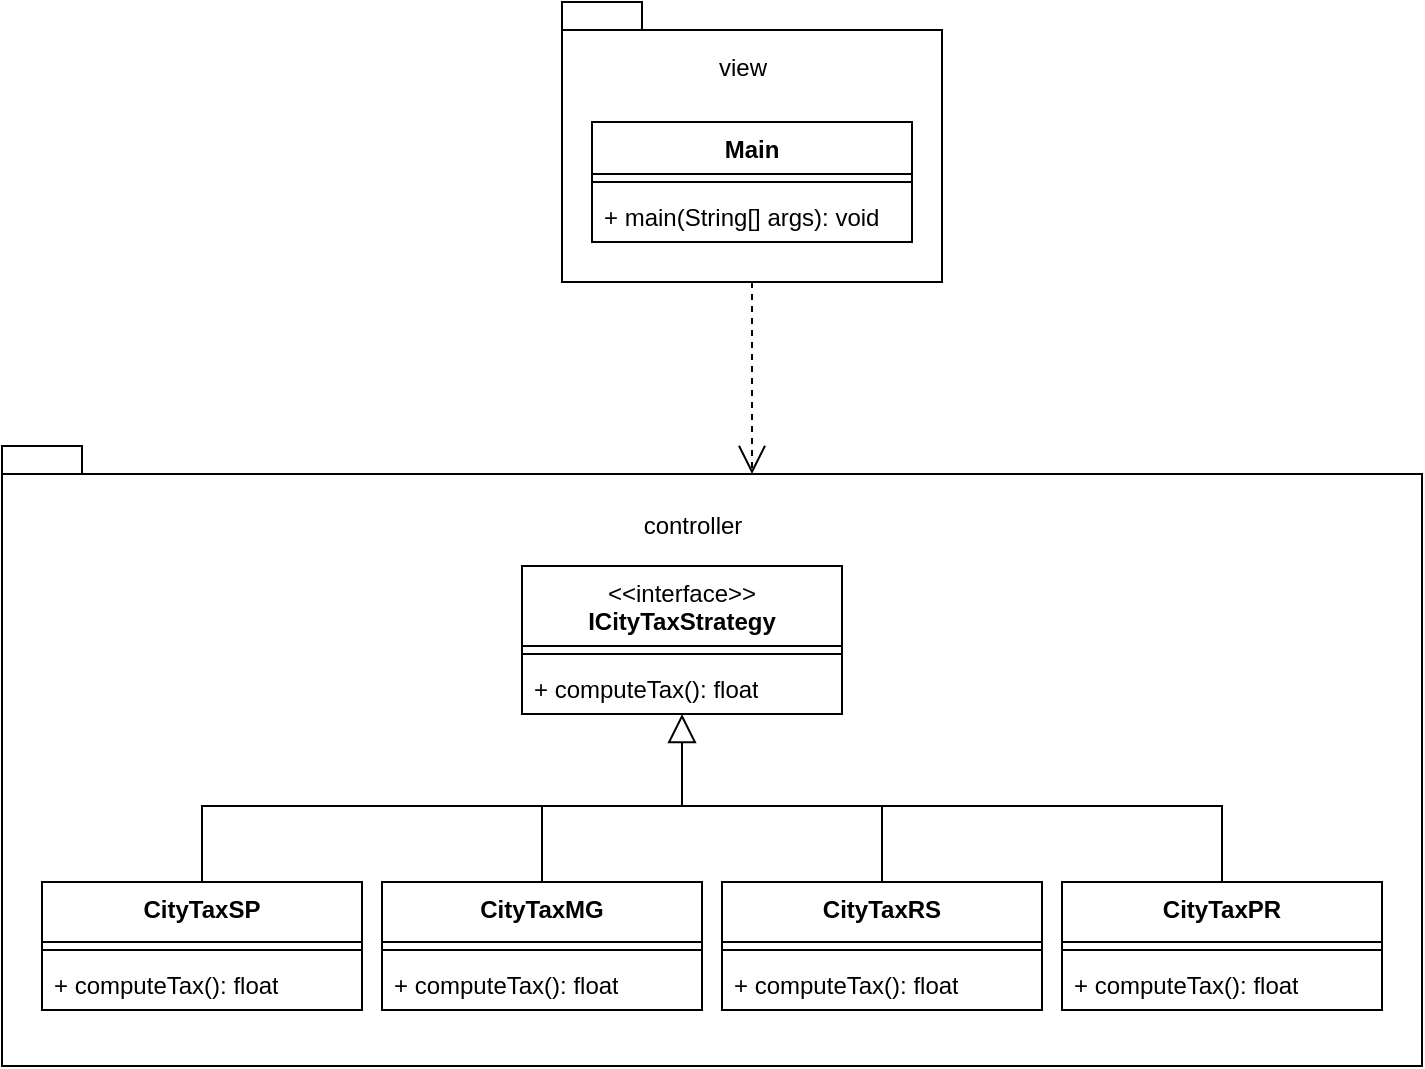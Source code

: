 <mxfile version="24.2.1" type="device">
  <diagram name="Page-1" id="slCJnUGoWZBfBw4I-urk">
    <mxGraphModel dx="1434" dy="792" grid="1" gridSize="10" guides="1" tooltips="1" connect="1" arrows="1" fold="1" page="1" pageScale="1" pageWidth="850" pageHeight="1100" math="0" shadow="0">
      <root>
        <mxCell id="0" />
        <mxCell id="1" parent="0" />
        <mxCell id="-xNVq-q2ajaYeCWqUD0N-1" value="" style="shape=folder;fontStyle=1;spacingTop=10;tabWidth=40;tabHeight=14;tabPosition=left;html=1;whiteSpace=wrap;" vertex="1" parent="1">
          <mxGeometry x="50" y="300" width="710" height="310" as="geometry" />
        </mxCell>
        <mxCell id="-xNVq-q2ajaYeCWqUD0N-2" value="controller" style="text;align=center;fontStyle=0;verticalAlign=middle;spacingLeft=3;spacingRight=3;strokeColor=none;rotatable=0;points=[[0,0.5],[1,0.5]];portConstraint=eastwest;html=1;" vertex="1" parent="1">
          <mxGeometry x="355" y="327" width="80" height="26" as="geometry" />
        </mxCell>
        <mxCell id="-xNVq-q2ajaYeCWqUD0N-3" value="&lt;div&gt;&lt;span style=&quot;font-weight: normal;&quot;&gt;&amp;lt;&amp;lt;interface&amp;gt;&amp;gt;&lt;/span&gt;&lt;br&gt;&lt;/div&gt;&lt;div&gt;ICityTaxStrategy&lt;/div&gt;" style="swimlane;fontStyle=1;align=center;verticalAlign=top;childLayout=stackLayout;horizontal=1;startSize=40;horizontalStack=0;resizeParent=1;resizeParentMax=0;resizeLast=0;collapsible=1;marginBottom=0;whiteSpace=wrap;html=1;" vertex="1" parent="1">
          <mxGeometry x="310" y="360" width="160" height="74" as="geometry" />
        </mxCell>
        <mxCell id="-xNVq-q2ajaYeCWqUD0N-5" value="" style="line;strokeWidth=1;fillColor=none;align=left;verticalAlign=middle;spacingTop=-1;spacingLeft=3;spacingRight=3;rotatable=0;labelPosition=right;points=[];portConstraint=eastwest;strokeColor=inherit;" vertex="1" parent="-xNVq-q2ajaYeCWqUD0N-3">
          <mxGeometry y="40" width="160" height="8" as="geometry" />
        </mxCell>
        <mxCell id="-xNVq-q2ajaYeCWqUD0N-6" value="+ computeTax(): float" style="text;strokeColor=none;fillColor=none;align=left;verticalAlign=top;spacingLeft=4;spacingRight=4;overflow=hidden;rotatable=0;points=[[0,0.5],[1,0.5]];portConstraint=eastwest;whiteSpace=wrap;html=1;" vertex="1" parent="-xNVq-q2ajaYeCWqUD0N-3">
          <mxGeometry y="48" width="160" height="26" as="geometry" />
        </mxCell>
        <mxCell id="-xNVq-q2ajaYeCWqUD0N-7" value="&lt;div&gt;CityTaxSP&lt;/div&gt;" style="swimlane;fontStyle=1;align=center;verticalAlign=top;childLayout=stackLayout;horizontal=1;startSize=30;horizontalStack=0;resizeParent=1;resizeParentMax=0;resizeLast=0;collapsible=1;marginBottom=0;whiteSpace=wrap;html=1;" vertex="1" parent="1">
          <mxGeometry x="70" y="518" width="160" height="64" as="geometry" />
        </mxCell>
        <mxCell id="-xNVq-q2ajaYeCWqUD0N-8" value="" style="line;strokeWidth=1;fillColor=none;align=left;verticalAlign=middle;spacingTop=-1;spacingLeft=3;spacingRight=3;rotatable=0;labelPosition=right;points=[];portConstraint=eastwest;strokeColor=inherit;" vertex="1" parent="-xNVq-q2ajaYeCWqUD0N-7">
          <mxGeometry y="30" width="160" height="8" as="geometry" />
        </mxCell>
        <mxCell id="-xNVq-q2ajaYeCWqUD0N-9" value="+ computeTax(): float" style="text;strokeColor=none;fillColor=none;align=left;verticalAlign=top;spacingLeft=4;spacingRight=4;overflow=hidden;rotatable=0;points=[[0,0.5],[1,0.5]];portConstraint=eastwest;whiteSpace=wrap;html=1;" vertex="1" parent="-xNVq-q2ajaYeCWqUD0N-7">
          <mxGeometry y="38" width="160" height="26" as="geometry" />
        </mxCell>
        <mxCell id="-xNVq-q2ajaYeCWqUD0N-10" value="&lt;div&gt;CityTaxMG&lt;/div&gt;" style="swimlane;fontStyle=1;align=center;verticalAlign=top;childLayout=stackLayout;horizontal=1;startSize=30;horizontalStack=0;resizeParent=1;resizeParentMax=0;resizeLast=0;collapsible=1;marginBottom=0;whiteSpace=wrap;html=1;" vertex="1" parent="1">
          <mxGeometry x="240" y="518" width="160" height="64" as="geometry" />
        </mxCell>
        <mxCell id="-xNVq-q2ajaYeCWqUD0N-11" value="" style="line;strokeWidth=1;fillColor=none;align=left;verticalAlign=middle;spacingTop=-1;spacingLeft=3;spacingRight=3;rotatable=0;labelPosition=right;points=[];portConstraint=eastwest;strokeColor=inherit;" vertex="1" parent="-xNVq-q2ajaYeCWqUD0N-10">
          <mxGeometry y="30" width="160" height="8" as="geometry" />
        </mxCell>
        <mxCell id="-xNVq-q2ajaYeCWqUD0N-12" value="+ computeTax(): float" style="text;strokeColor=none;fillColor=none;align=left;verticalAlign=top;spacingLeft=4;spacingRight=4;overflow=hidden;rotatable=0;points=[[0,0.5],[1,0.5]];portConstraint=eastwest;whiteSpace=wrap;html=1;" vertex="1" parent="-xNVq-q2ajaYeCWqUD0N-10">
          <mxGeometry y="38" width="160" height="26" as="geometry" />
        </mxCell>
        <mxCell id="-xNVq-q2ajaYeCWqUD0N-13" value="&lt;div&gt;CityTaxRS&lt;/div&gt;" style="swimlane;fontStyle=1;align=center;verticalAlign=top;childLayout=stackLayout;horizontal=1;startSize=30;horizontalStack=0;resizeParent=1;resizeParentMax=0;resizeLast=0;collapsible=1;marginBottom=0;whiteSpace=wrap;html=1;" vertex="1" parent="1">
          <mxGeometry x="410" y="518" width="160" height="64" as="geometry" />
        </mxCell>
        <mxCell id="-xNVq-q2ajaYeCWqUD0N-14" value="" style="line;strokeWidth=1;fillColor=none;align=left;verticalAlign=middle;spacingTop=-1;spacingLeft=3;spacingRight=3;rotatable=0;labelPosition=right;points=[];portConstraint=eastwest;strokeColor=inherit;" vertex="1" parent="-xNVq-q2ajaYeCWqUD0N-13">
          <mxGeometry y="30" width="160" height="8" as="geometry" />
        </mxCell>
        <mxCell id="-xNVq-q2ajaYeCWqUD0N-15" value="+ computeTax(): float" style="text;strokeColor=none;fillColor=none;align=left;verticalAlign=top;spacingLeft=4;spacingRight=4;overflow=hidden;rotatable=0;points=[[0,0.5],[1,0.5]];portConstraint=eastwest;whiteSpace=wrap;html=1;" vertex="1" parent="-xNVq-q2ajaYeCWqUD0N-13">
          <mxGeometry y="38" width="160" height="26" as="geometry" />
        </mxCell>
        <mxCell id="-xNVq-q2ajaYeCWqUD0N-16" value="&lt;div&gt;CityTaxPR&lt;/div&gt;" style="swimlane;fontStyle=1;align=center;verticalAlign=top;childLayout=stackLayout;horizontal=1;startSize=30;horizontalStack=0;resizeParent=1;resizeParentMax=0;resizeLast=0;collapsible=1;marginBottom=0;whiteSpace=wrap;html=1;" vertex="1" parent="1">
          <mxGeometry x="580" y="518" width="160" height="64" as="geometry" />
        </mxCell>
        <mxCell id="-xNVq-q2ajaYeCWqUD0N-17" value="" style="line;strokeWidth=1;fillColor=none;align=left;verticalAlign=middle;spacingTop=-1;spacingLeft=3;spacingRight=3;rotatable=0;labelPosition=right;points=[];portConstraint=eastwest;strokeColor=inherit;" vertex="1" parent="-xNVq-q2ajaYeCWqUD0N-16">
          <mxGeometry y="30" width="160" height="8" as="geometry" />
        </mxCell>
        <mxCell id="-xNVq-q2ajaYeCWqUD0N-18" value="+ computeTax(): float" style="text;strokeColor=none;fillColor=none;align=left;verticalAlign=top;spacingLeft=4;spacingRight=4;overflow=hidden;rotatable=0;points=[[0,0.5],[1,0.5]];portConstraint=eastwest;whiteSpace=wrap;html=1;" vertex="1" parent="-xNVq-q2ajaYeCWqUD0N-16">
          <mxGeometry y="38" width="160" height="26" as="geometry" />
        </mxCell>
        <mxCell id="-xNVq-q2ajaYeCWqUD0N-20" value="" style="endArrow=block;endFill=0;endSize=12;html=1;rounded=0;exitX=0.5;exitY=0;exitDx=0;exitDy=0;entryX=0.5;entryY=1;entryDx=0;entryDy=0;" edge="1" parent="1" source="-xNVq-q2ajaYeCWqUD0N-7" target="-xNVq-q2ajaYeCWqUD0N-3">
          <mxGeometry width="160" relative="1" as="geometry">
            <mxPoint x="300" y="220" as="sourcePoint" />
            <mxPoint x="280" y="180" as="targetPoint" />
            <Array as="points">
              <mxPoint x="150" y="480" />
              <mxPoint x="390" y="480" />
            </Array>
          </mxGeometry>
        </mxCell>
        <mxCell id="-xNVq-q2ajaYeCWqUD0N-23" value="" style="endArrow=none;endFill=0;endSize=12;html=1;rounded=0;exitX=0.5;exitY=0;exitDx=0;exitDy=0;" edge="1" parent="1" source="-xNVq-q2ajaYeCWqUD0N-10">
          <mxGeometry width="160" relative="1" as="geometry">
            <mxPoint x="310" y="400" as="sourcePoint" />
            <mxPoint x="320" y="480" as="targetPoint" />
          </mxGeometry>
        </mxCell>
        <mxCell id="-xNVq-q2ajaYeCWqUD0N-24" value="" style="endArrow=none;endFill=0;endSize=12;html=1;rounded=0;exitX=0.5;exitY=0;exitDx=0;exitDy=0;" edge="1" parent="1" source="-xNVq-q2ajaYeCWqUD0N-16">
          <mxGeometry width="160" relative="1" as="geometry">
            <mxPoint x="310" y="400" as="sourcePoint" />
            <mxPoint x="390" y="480" as="targetPoint" />
            <Array as="points">
              <mxPoint x="660" y="480" />
            </Array>
          </mxGeometry>
        </mxCell>
        <mxCell id="-xNVq-q2ajaYeCWqUD0N-25" value="" style="endArrow=none;endFill=0;endSize=12;html=1;rounded=0;exitX=0.5;exitY=0;exitDx=0;exitDy=0;" edge="1" parent="1" source="-xNVq-q2ajaYeCWqUD0N-13">
          <mxGeometry width="160" relative="1" as="geometry">
            <mxPoint x="310" y="400" as="sourcePoint" />
            <mxPoint x="490" y="480" as="targetPoint" />
          </mxGeometry>
        </mxCell>
        <mxCell id="-xNVq-q2ajaYeCWqUD0N-26" value="" style="shape=folder;fontStyle=1;spacingTop=10;tabWidth=40;tabHeight=14;tabPosition=left;html=1;whiteSpace=wrap;" vertex="1" parent="1">
          <mxGeometry x="330" y="78" width="190" height="140" as="geometry" />
        </mxCell>
        <mxCell id="-xNVq-q2ajaYeCWqUD0N-27" value="Main" style="swimlane;fontStyle=1;align=center;verticalAlign=top;childLayout=stackLayout;horizontal=1;startSize=26;horizontalStack=0;resizeParent=1;resizeParentMax=0;resizeLast=0;collapsible=1;marginBottom=0;whiteSpace=wrap;html=1;" vertex="1" parent="1">
          <mxGeometry x="345" y="138" width="160" height="60" as="geometry" />
        </mxCell>
        <mxCell id="-xNVq-q2ajaYeCWqUD0N-29" value="" style="line;strokeWidth=1;fillColor=none;align=left;verticalAlign=middle;spacingTop=-1;spacingLeft=3;spacingRight=3;rotatable=0;labelPosition=right;points=[];portConstraint=eastwest;strokeColor=inherit;" vertex="1" parent="-xNVq-q2ajaYeCWqUD0N-27">
          <mxGeometry y="26" width="160" height="8" as="geometry" />
        </mxCell>
        <mxCell id="-xNVq-q2ajaYeCWqUD0N-30" value="+ main(String[] args): void" style="text;strokeColor=none;fillColor=none;align=left;verticalAlign=top;spacingLeft=4;spacingRight=4;overflow=hidden;rotatable=0;points=[[0,0.5],[1,0.5]];portConstraint=eastwest;whiteSpace=wrap;html=1;" vertex="1" parent="-xNVq-q2ajaYeCWqUD0N-27">
          <mxGeometry y="34" width="160" height="26" as="geometry" />
        </mxCell>
        <mxCell id="-xNVq-q2ajaYeCWqUD0N-31" value="view" style="text;align=center;fontStyle=0;verticalAlign=middle;spacingLeft=3;spacingRight=3;strokeColor=none;rotatable=0;points=[[0,0.5],[1,0.5]];portConstraint=eastwest;html=1;" vertex="1" parent="1">
          <mxGeometry x="380" y="98" width="80" height="26" as="geometry" />
        </mxCell>
        <mxCell id="-xNVq-q2ajaYeCWqUD0N-32" value="" style="endArrow=open;dashed=1;endFill=0;endSize=12;html=1;rounded=0;exitX=0.5;exitY=1;exitDx=0;exitDy=0;exitPerimeter=0;entryX=0;entryY=0;entryDx=375;entryDy=14;entryPerimeter=0;" edge="1" parent="1" source="-xNVq-q2ajaYeCWqUD0N-26" target="-xNVq-q2ajaYeCWqUD0N-1">
          <mxGeometry width="160" relative="1" as="geometry">
            <mxPoint x="340" y="340" as="sourcePoint" />
            <mxPoint x="500" y="340" as="targetPoint" />
          </mxGeometry>
        </mxCell>
      </root>
    </mxGraphModel>
  </diagram>
</mxfile>
